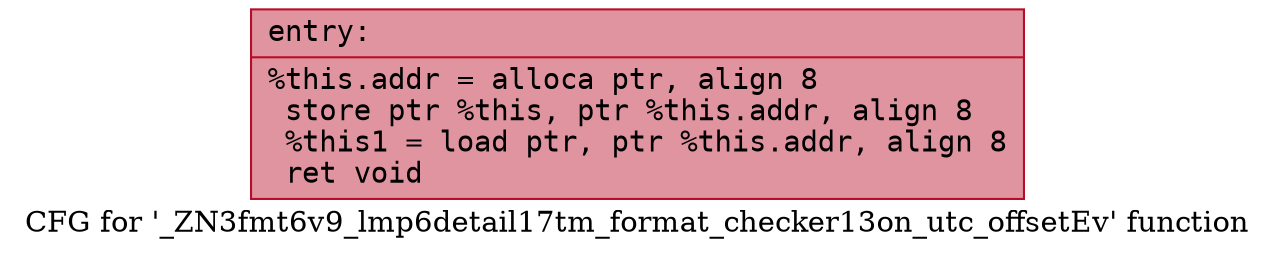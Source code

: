 digraph "CFG for '_ZN3fmt6v9_lmp6detail17tm_format_checker13on_utc_offsetEv' function" {
	label="CFG for '_ZN3fmt6v9_lmp6detail17tm_format_checker13on_utc_offsetEv' function";

	Node0x5584168f6f90 [shape=record,color="#b70d28ff", style=filled, fillcolor="#b70d2870" fontname="Courier",label="{entry:\l|  %this.addr = alloca ptr, align 8\l  store ptr %this, ptr %this.addr, align 8\l  %this1 = load ptr, ptr %this.addr, align 8\l  ret void\l}"];
}
